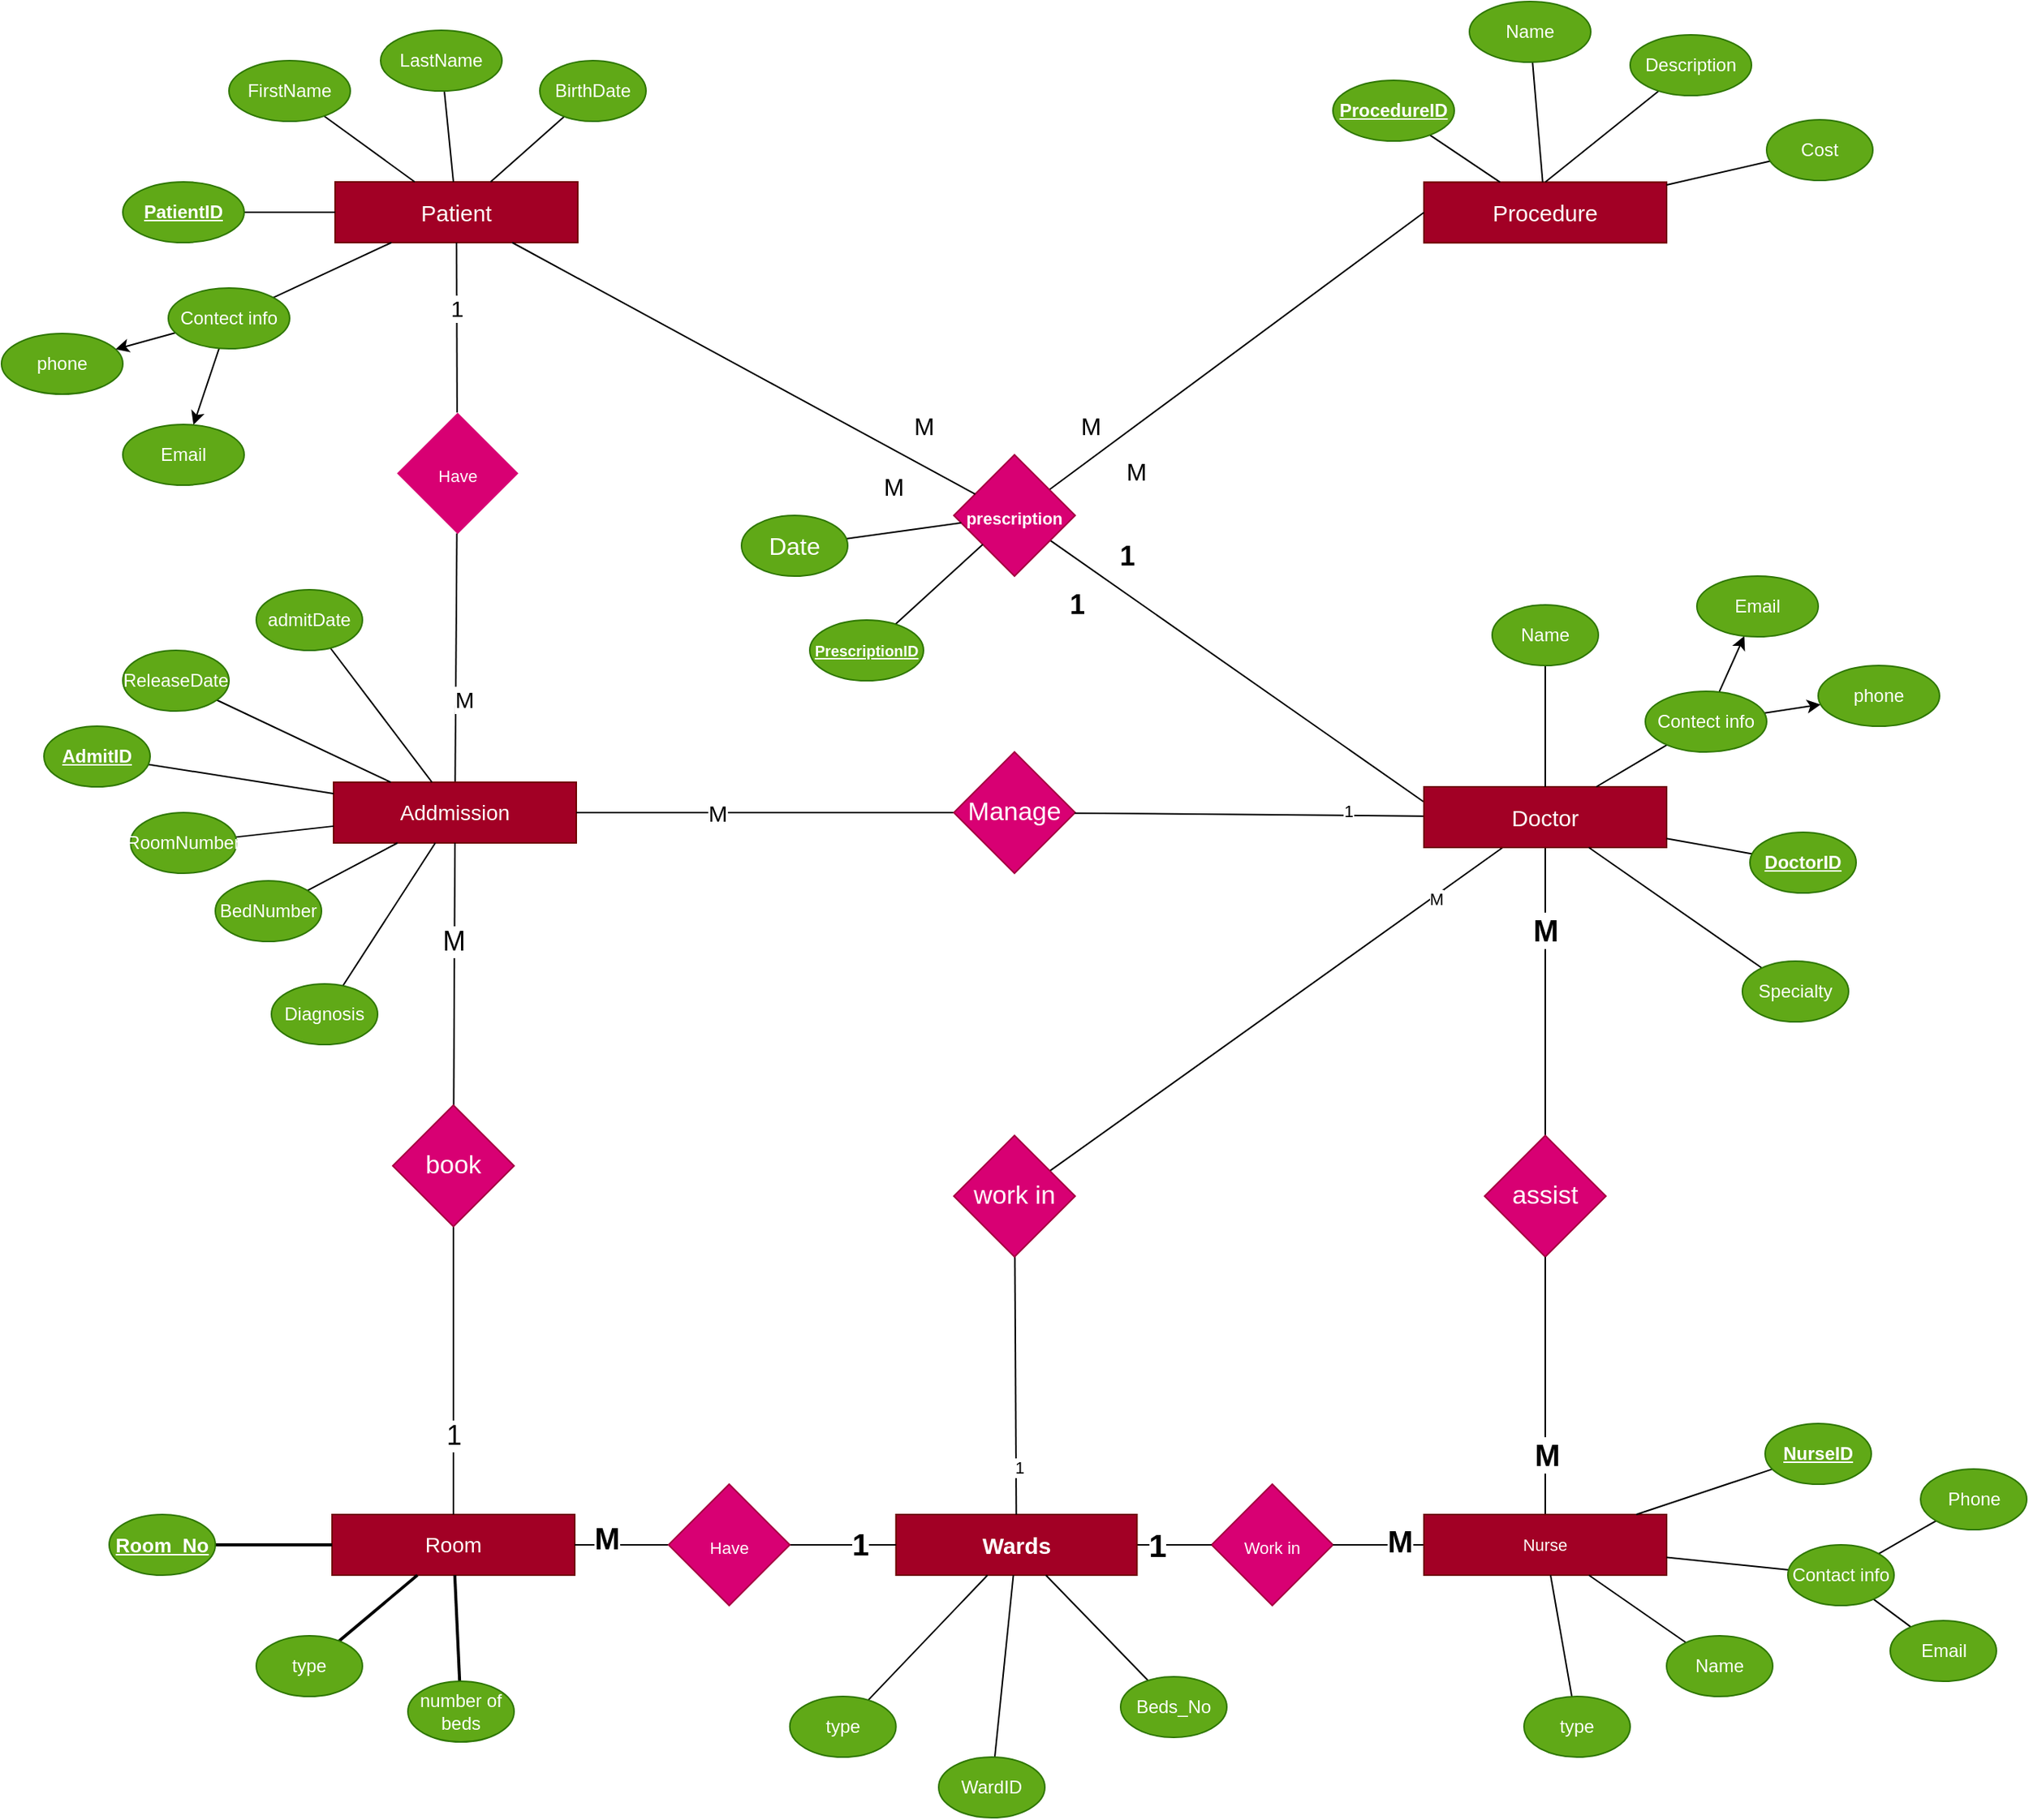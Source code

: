 <mxfile>
    <diagram id="vMU64iLobhLZFNcHKRpa" name="Page-1">
        <mxGraphModel dx="1358" dy="597" grid="1" gridSize="10" guides="1" tooltips="1" connect="1" arrows="1" fold="1" page="0" pageScale="1" pageWidth="1400" pageHeight="850" background="none" math="0" shadow="0">
            <root>
                <mxCell id="0"/>
                <mxCell id="1" parent="0"/>
                <mxCell id="2" value="&lt;font style=&quot;font-size: 15px;&quot;&gt;Patient&lt;/font&gt;" style="rounded=0;whiteSpace=wrap;html=1;fillColor=#a20025;fontColor=#ffffff;strokeColor=#6F0000;" parent="1" vertex="1">
                    <mxGeometry x="-38" y="201" width="160" height="40" as="geometry"/>
                </mxCell>
                <mxCell id="11" style="edgeStyle=none;html=1;endArrow=none;endFill=0;" parent="1" source="3" target="2" edge="1">
                    <mxGeometry relative="1" as="geometry"/>
                </mxCell>
                <mxCell id="3" value="BirthDate" style="ellipse;whiteSpace=wrap;html=1;fillColor=#60a917;fontColor=#ffffff;strokeColor=#2D7600;" parent="1" vertex="1">
                    <mxGeometry x="97" y="121" width="70" height="40" as="geometry"/>
                </mxCell>
                <mxCell id="10" style="edgeStyle=none;html=1;endArrow=none;endFill=0;" parent="1" source="4" target="2" edge="1">
                    <mxGeometry relative="1" as="geometry"/>
                </mxCell>
                <mxCell id="4" value="LastName" style="ellipse;whiteSpace=wrap;html=1;fillColor=#60a917;fontColor=#ffffff;strokeColor=#2D7600;" parent="1" vertex="1">
                    <mxGeometry x="-8" y="101" width="80" height="40" as="geometry"/>
                </mxCell>
                <mxCell id="9" style="edgeStyle=none;html=1;endArrow=none;endFill=0;" parent="1" source="5" target="2" edge="1">
                    <mxGeometry relative="1" as="geometry"/>
                </mxCell>
                <mxCell id="5" value="FirstName" style="ellipse;whiteSpace=wrap;html=1;fillColor=#60a917;fontColor=#ffffff;strokeColor=#2D7600;" parent="1" vertex="1">
                    <mxGeometry x="-108" y="121" width="80" height="40" as="geometry"/>
                </mxCell>
                <mxCell id="8" style="edgeStyle=none;html=1;endArrow=none;endFill=0;" parent="1" source="6" target="2" edge="1">
                    <mxGeometry relative="1" as="geometry"/>
                </mxCell>
                <mxCell id="6" value="&lt;b&gt;&lt;u&gt;PatientID&lt;/u&gt;&lt;/b&gt;" style="ellipse;whiteSpace=wrap;html=1;fillColor=#60a917;fontColor=#ffffff;strokeColor=#2D7600;" parent="1" vertex="1">
                    <mxGeometry x="-178" y="201" width="80" height="40" as="geometry"/>
                </mxCell>
                <mxCell id="121" style="edgeStyle=none;html=1;strokeWidth=1;fontSize=15;endArrow=none;endFill=0;" parent="1" source="14" target="16" edge="1">
                    <mxGeometry relative="1" as="geometry"/>
                </mxCell>
                <mxCell id="124" value="M" style="edgeLabel;html=1;align=center;verticalAlign=middle;resizable=0;points=[];fontSize=15;" parent="121" vertex="1" connectable="0">
                    <mxGeometry x="0.323" y="1" relative="1" as="geometry">
                        <mxPoint x="4" y="1" as="offset"/>
                    </mxGeometry>
                </mxCell>
                <mxCell id="123" style="edgeStyle=none;html=1;strokeWidth=1;fontSize=15;endArrow=none;endFill=0;" parent="1" source="14" target="2" edge="1">
                    <mxGeometry relative="1" as="geometry"/>
                </mxCell>
                <mxCell id="125" value="1" style="edgeLabel;html=1;align=center;verticalAlign=middle;resizable=0;points=[];fontSize=15;" parent="123" vertex="1" connectable="0">
                    <mxGeometry x="0.209" relative="1" as="geometry">
                        <mxPoint y="-1" as="offset"/>
                    </mxGeometry>
                </mxCell>
                <mxCell id="14" value="&lt;span style=&quot;font-size: 11px;&quot;&gt;Have&lt;/span&gt;" style="rhombus;whiteSpace=wrap;html=1;fontSize=16;fillColor=#d80073;fontColor=#ffffff;strokeColor=#A50040;strokeWidth=0;" parent="1" vertex="1">
                    <mxGeometry x="2.55" y="353" width="80" height="80" as="geometry"/>
                </mxCell>
                <mxCell id="16" value="&lt;font style=&quot;font-size: 14px;&quot;&gt;Addmission&lt;/font&gt;" style="rounded=0;whiteSpace=wrap;html=1;fontSize=11;fillColor=#a20025;fontColor=#ffffff;strokeColor=#6F0000;" parent="1" vertex="1">
                    <mxGeometry x="-39" y="597" width="160" height="40" as="geometry"/>
                </mxCell>
                <mxCell id="34" style="edgeStyle=none;html=1;strokeWidth=1;fontSize=22;startArrow=none;startFill=0;endArrow=none;endFill=0;" parent="1" source="17" target="16" edge="1">
                    <mxGeometry relative="1" as="geometry"/>
                </mxCell>
                <mxCell id="17" value="&lt;u&gt;&lt;b&gt;AdmitID&lt;/b&gt;&lt;/u&gt;" style="ellipse;whiteSpace=wrap;html=1;fillColor=#60a917;fontColor=#ffffff;strokeColor=#2D7600;" parent="1" vertex="1">
                    <mxGeometry x="-230" y="560" width="70" height="40" as="geometry"/>
                </mxCell>
                <mxCell id="31" style="edgeStyle=none;html=1;strokeWidth=1;fontSize=22;startArrow=none;startFill=0;endArrow=none;endFill=0;" parent="1" source="18" target="16" edge="1">
                    <mxGeometry relative="1" as="geometry"/>
                </mxCell>
                <mxCell id="18" value="admitDate" style="ellipse;whiteSpace=wrap;html=1;fillColor=#60a917;fontColor=#ffffff;strokeColor=#2D7600;" parent="1" vertex="1">
                    <mxGeometry x="-90" y="470" width="70" height="40" as="geometry"/>
                </mxCell>
                <mxCell id="32" style="edgeStyle=none;html=1;strokeWidth=1;fontSize=22;startArrow=none;startFill=0;endArrow=none;endFill=0;" parent="1" source="19" target="16" edge="1">
                    <mxGeometry relative="1" as="geometry"/>
                </mxCell>
                <mxCell id="19" value="ReleaseDate" style="ellipse;whiteSpace=wrap;html=1;fillColor=#60a917;fontColor=#ffffff;strokeColor=#2D7600;" parent="1" vertex="1">
                    <mxGeometry x="-178" y="510" width="70" height="40" as="geometry"/>
                </mxCell>
                <mxCell id="33" style="edgeStyle=none;html=1;strokeWidth=1;fontSize=22;startArrow=none;startFill=0;endArrow=none;endFill=0;" parent="1" source="20" target="16" edge="1">
                    <mxGeometry relative="1" as="geometry"/>
                </mxCell>
                <mxCell id="20" value="RoomNumber" style="ellipse;whiteSpace=wrap;html=1;fillColor=#60a917;fontColor=#ffffff;strokeColor=#2D7600;" parent="1" vertex="1">
                    <mxGeometry x="-173" y="617" width="70" height="40" as="geometry"/>
                </mxCell>
                <mxCell id="139" style="edgeStyle=none;html=1;strokeWidth=1;fontSize=15;endArrow=none;endFill=0;" parent="1" source="22" target="16" edge="1">
                    <mxGeometry relative="1" as="geometry"/>
                </mxCell>
                <mxCell id="141" value="M" style="edgeLabel;html=1;align=center;verticalAlign=middle;resizable=0;points=[];fontSize=15;" parent="139" vertex="1" connectable="0">
                    <mxGeometry x="0.257" relative="1" as="geometry">
                        <mxPoint as="offset"/>
                    </mxGeometry>
                </mxCell>
                <mxCell id="22" value="Manage" style="rhombus;whiteSpace=wrap;html=1;fontSize=17;fillColor=#d80073;fontColor=#ffffff;strokeColor=#A50040;" parent="1" vertex="1">
                    <mxGeometry x="370" y="577" width="80" height="80" as="geometry"/>
                </mxCell>
                <mxCell id="149" style="edgeStyle=none;html=1;strokeWidth=1;fontSize=20;endArrow=none;endFill=0;" parent="1" source="42" target="47" edge="1">
                    <mxGeometry relative="1" as="geometry"/>
                </mxCell>
                <mxCell id="151" value="&lt;b&gt;M&lt;/b&gt;" style="edgeLabel;html=1;align=center;verticalAlign=middle;resizable=0;points=[];fontSize=20;" parent="149" vertex="1" connectable="0">
                    <mxGeometry x="0.434" relative="1" as="geometry">
                        <mxPoint as="offset"/>
                    </mxGeometry>
                </mxCell>
                <mxCell id="42" value="assist" style="rhombus;whiteSpace=wrap;html=1;fontSize=17;fillColor=#d80073;fontColor=#ffffff;strokeColor=#A50040;" parent="1" vertex="1">
                    <mxGeometry x="720" y="830" width="80" height="80" as="geometry"/>
                </mxCell>
                <mxCell id="198" style="edgeStyle=none;html=1;endArrow=none;endFill=0;" edge="1" parent="1" source="47" target="22">
                    <mxGeometry relative="1" as="geometry">
                        <mxPoint x="440" y="620" as="targetPoint"/>
                    </mxGeometry>
                </mxCell>
                <mxCell id="199" value="1" style="edgeLabel;html=1;align=center;verticalAlign=middle;resizable=0;points=[];" vertex="1" connectable="0" parent="198">
                    <mxGeometry x="-0.566" y="-3" relative="1" as="geometry">
                        <mxPoint as="offset"/>
                    </mxGeometry>
                </mxCell>
                <mxCell id="207" style="edgeStyle=none;html=1;endArrow=none;endFill=0;exitX=0;exitY=0.25;exitDx=0;exitDy=0;" edge="1" parent="1" source="47" target="161">
                    <mxGeometry relative="1" as="geometry"/>
                </mxCell>
                <mxCell id="214" value="&lt;b&gt;&lt;font style=&quot;font-size: 18px;&quot;&gt;1&lt;/font&gt;&lt;/b&gt;" style="edgeLabel;html=1;align=center;verticalAlign=middle;resizable=0;points=[];" vertex="1" connectable="0" parent="207">
                    <mxGeometry x="0.756" y="-2" relative="1" as="geometry">
                        <mxPoint x="19" y="-9" as="offset"/>
                    </mxGeometry>
                </mxCell>
                <mxCell id="220" value="&lt;b&gt;&lt;font style=&quot;font-size: 18px;&quot;&gt;1&lt;/font&gt;&lt;/b&gt;" style="edgeLabel;html=1;align=center;verticalAlign=middle;resizable=0;points=[];" vertex="1" connectable="0" parent="207">
                    <mxGeometry x="0.756" y="-2" relative="1" as="geometry">
                        <mxPoint x="-14" y="23" as="offset"/>
                    </mxGeometry>
                </mxCell>
                <mxCell id="210" style="edgeStyle=none;html=1;endArrow=none;endFill=0;" edge="1" parent="1" source="47" target="209">
                    <mxGeometry relative="1" as="geometry"/>
                </mxCell>
                <mxCell id="212" value="M" style="edgeLabel;html=1;align=center;verticalAlign=middle;resizable=0;points=[];" vertex="1" connectable="0" parent="210">
                    <mxGeometry x="-0.694" y="2" relative="1" as="geometry">
                        <mxPoint as="offset"/>
                    </mxGeometry>
                </mxCell>
                <mxCell id="47" value="&lt;font style=&quot;font-size: 15px;&quot;&gt;Doctor&lt;/font&gt;" style="rounded=0;whiteSpace=wrap;html=1;fontSize=11;fillColor=#a20025;fontColor=#ffffff;strokeColor=#6F0000;" parent="1" vertex="1">
                    <mxGeometry x="680" y="600" width="160" height="40" as="geometry"/>
                </mxCell>
                <mxCell id="48" style="edgeStyle=none;html=1;strokeWidth=1;fontSize=22;startArrow=none;startFill=0;endArrow=none;endFill=0;" parent="1" source="49" target="47" edge="1">
                    <mxGeometry relative="1" as="geometry"/>
                </mxCell>
                <mxCell id="49" value="&lt;b&gt;&lt;u&gt;DoctorID&lt;/u&gt;&lt;/b&gt;" style="ellipse;whiteSpace=wrap;html=1;fillColor=#60a917;fontColor=#ffffff;strokeColor=#2D7600;" parent="1" vertex="1">
                    <mxGeometry x="895" y="630" width="70" height="40" as="geometry"/>
                </mxCell>
                <mxCell id="52" style="edgeStyle=none;html=1;strokeWidth=1;fontSize=22;startArrow=none;startFill=0;endArrow=none;endFill=0;" parent="1" source="53" target="47" edge="1">
                    <mxGeometry relative="1" as="geometry"/>
                </mxCell>
                <mxCell id="53" value="Specialty" style="ellipse;whiteSpace=wrap;html=1;fillColor=#60a917;fontColor=#ffffff;strokeColor=#2D7600;" parent="1" vertex="1">
                    <mxGeometry x="890" y="715" width="70" height="40" as="geometry"/>
                </mxCell>
                <mxCell id="54" style="edgeStyle=none;html=1;strokeWidth=1;fontSize=22;startArrow=none;startFill=0;endArrow=none;endFill=0;" parent="1" source="55" target="47" edge="1">
                    <mxGeometry relative="1" as="geometry"/>
                </mxCell>
                <mxCell id="55" value="Name" style="ellipse;whiteSpace=wrap;html=1;fillColor=#60a917;fontColor=#ffffff;strokeColor=#2D7600;" parent="1" vertex="1">
                    <mxGeometry x="725" y="480" width="70" height="40" as="geometry"/>
                </mxCell>
                <mxCell id="56" value="&lt;font style=&quot;font-size: 15px;&quot;&gt;Procedure&lt;/font&gt;" style="rounded=0;whiteSpace=wrap;html=1;fillColor=#a20025;fontColor=#ffffff;strokeColor=#6F0000;" parent="1" vertex="1">
                    <mxGeometry x="680" y="201.16" width="160" height="40" as="geometry"/>
                </mxCell>
                <mxCell id="57" style="edgeStyle=none;html=1;endArrow=none;endFill=0;" parent="1" source="58" target="56" edge="1">
                    <mxGeometry relative="1" as="geometry"/>
                </mxCell>
                <mxCell id="58" value="Cost" style="ellipse;whiteSpace=wrap;html=1;fillColor=#60a917;fontColor=#ffffff;strokeColor=#2D7600;" parent="1" vertex="1">
                    <mxGeometry x="906" y="160" width="70" height="40" as="geometry"/>
                </mxCell>
                <mxCell id="202" style="edgeStyle=none;html=1;entryX=0.5;entryY=0;entryDx=0;entryDy=0;endArrow=none;endFill=0;" edge="1" parent="1" source="60" target="56">
                    <mxGeometry relative="1" as="geometry"/>
                </mxCell>
                <mxCell id="60" value="Description" style="ellipse;whiteSpace=wrap;html=1;fillColor=#60a917;fontColor=#ffffff;strokeColor=#2D7600;" parent="1" vertex="1">
                    <mxGeometry x="816" y="104" width="80" height="40" as="geometry"/>
                </mxCell>
                <mxCell id="61" style="edgeStyle=none;html=1;endArrow=none;endFill=0;" parent="1" source="62" target="56" edge="1">
                    <mxGeometry relative="1" as="geometry"/>
                </mxCell>
                <mxCell id="62" value="Name" style="ellipse;whiteSpace=wrap;html=1;fillColor=#60a917;fontColor=#ffffff;strokeColor=#2D7600;" parent="1" vertex="1">
                    <mxGeometry x="710" y="82" width="80" height="40" as="geometry"/>
                </mxCell>
                <mxCell id="63" style="edgeStyle=none;html=1;endArrow=none;endFill=0;" parent="1" source="64" target="56" edge="1">
                    <mxGeometry relative="1" as="geometry"/>
                </mxCell>
                <mxCell id="64" value="&lt;font style=&quot;font-size: 12px;&quot;&gt;&lt;b&gt;&lt;u&gt;ProcedureID&lt;/u&gt;&lt;/b&gt;&lt;/font&gt;" style="ellipse;whiteSpace=wrap;html=1;fillColor=#60a917;fontColor=#ffffff;strokeColor=#2D7600;" parent="1" vertex="1">
                    <mxGeometry x="620" y="134" width="80" height="40" as="geometry"/>
                </mxCell>
                <mxCell id="66" value="&lt;font style=&quot;font-size: 11px;&quot;&gt;Work in&lt;/font&gt;" style="rhombus;whiteSpace=wrap;html=1;fontSize=16;fillColor=#d80073;fontColor=#ffffff;strokeColor=#A50040;" parent="1" vertex="1">
                    <mxGeometry x="540" y="1060" width="80" height="80" as="geometry"/>
                </mxCell>
                <mxCell id="152" value="" style="edgeStyle=none;html=1;strokeWidth=1;fontSize=20;endArrow=none;endFill=0;" parent="1" source="68" target="73" edge="1">
                    <mxGeometry relative="1" as="geometry"/>
                </mxCell>
                <mxCell id="68" value="&lt;font style=&quot;font-size: 14px;&quot;&gt;Room&lt;/font&gt;" style="rounded=0;whiteSpace=wrap;html=1;fontSize=11;fillColor=#a20025;fontColor=#ffffff;strokeColor=#6F0000;" parent="1" vertex="1">
                    <mxGeometry x="-40" y="1080" width="160" height="40" as="geometry"/>
                </mxCell>
                <mxCell id="70" style="edgeStyle=none;html=1;strokeWidth=2;fontSize=22;startArrow=none;startFill=0;endArrow=none;endFill=0;" parent="1" source="71" target="68" edge="1">
                    <mxGeometry relative="1" as="geometry"/>
                </mxCell>
                <mxCell id="71" value="&lt;b&gt;&lt;u&gt;&lt;font style=&quot;font-size: 13px;&quot;&gt;Room_No&lt;/font&gt;&lt;/u&gt;&lt;/b&gt;" style="ellipse;whiteSpace=wrap;html=1;fillColor=#60a917;fontColor=#ffffff;strokeColor=#2D7600;" parent="1" vertex="1">
                    <mxGeometry x="-187" y="1080" width="70" height="40" as="geometry"/>
                </mxCell>
                <mxCell id="72" style="edgeStyle=none;html=1;strokeWidth=2;fontSize=22;startArrow=none;startFill=0;endArrow=none;endFill=0;" parent="1" source="73" target="68" edge="1">
                    <mxGeometry relative="1" as="geometry"/>
                </mxCell>
                <mxCell id="73" value="type" style="ellipse;whiteSpace=wrap;html=1;fillColor=#60a917;fontColor=#ffffff;strokeColor=#2D7600;" parent="1" vertex="1">
                    <mxGeometry x="-90" y="1160" width="70" height="40" as="geometry"/>
                </mxCell>
                <mxCell id="74" style="edgeStyle=none;html=1;strokeWidth=2;fontSize=22;startArrow=none;startFill=0;endArrow=none;endFill=0;" parent="1" source="75" target="68" edge="1">
                    <mxGeometry relative="1" as="geometry"/>
                </mxCell>
                <mxCell id="75" value="number of beds" style="ellipse;whiteSpace=wrap;html=1;fillColor=#60a917;fontColor=#ffffff;strokeColor=#2D7600;" parent="1" vertex="1">
                    <mxGeometry x="10" y="1190" width="70" height="40" as="geometry"/>
                </mxCell>
                <mxCell id="143" style="edgeStyle=none;html=1;strokeWidth=1;fontSize=18;endArrow=none;endFill=0;" parent="1" source="81" target="66" edge="1">
                    <mxGeometry relative="1" as="geometry"/>
                </mxCell>
                <mxCell id="146" value="&lt;font style=&quot;font-size: 21px;&quot;&gt;&lt;b&gt;1&lt;/b&gt;&lt;/font&gt;" style="edgeLabel;html=1;align=center;verticalAlign=middle;resizable=0;points=[];fontSize=18;" parent="143" vertex="1" connectable="0">
                    <mxGeometry x="-0.445" relative="1" as="geometry">
                        <mxPoint as="offset"/>
                    </mxGeometry>
                </mxCell>
                <mxCell id="81" value="&lt;font style=&quot;font-size: 15px;&quot;&gt;&lt;b&gt;Wards&lt;/b&gt;&lt;/font&gt;" style="rounded=0;whiteSpace=wrap;html=1;fontSize=11;fillColor=#a20025;fontColor=#ffffff;strokeColor=#6F0000;" parent="1" vertex="1">
                    <mxGeometry x="331.84" y="1080" width="158.91" height="40" as="geometry"/>
                </mxCell>
                <mxCell id="82" style="edgeStyle=none;html=1;strokeWidth=1;fontSize=22;startArrow=none;startFill=0;endArrow=none;endFill=0;" parent="1" source="83" target="81" edge="1">
                    <mxGeometry relative="1" as="geometry"/>
                </mxCell>
                <mxCell id="83" value="WardID" style="ellipse;whiteSpace=wrap;html=1;fillColor=#60a917;fontColor=#ffffff;strokeColor=#2D7600;" parent="1" vertex="1">
                    <mxGeometry x="360" y="1240" width="70" height="40" as="geometry"/>
                </mxCell>
                <mxCell id="86" style="edgeStyle=none;html=1;strokeWidth=1;fontSize=22;startArrow=none;startFill=0;endArrow=none;endFill=0;" parent="1" source="87" target="81" edge="1">
                    <mxGeometry relative="1" as="geometry"/>
                </mxCell>
                <mxCell id="87" value="Beds_No" style="ellipse;whiteSpace=wrap;html=1;fillColor=#60a917;fontColor=#ffffff;strokeColor=#2D7600;" parent="1" vertex="1">
                    <mxGeometry x="480" y="1187" width="70" height="40" as="geometry"/>
                </mxCell>
                <mxCell id="88" style="edgeStyle=none;html=1;strokeWidth=1;fontSize=22;startArrow=none;startFill=0;endArrow=none;endFill=0;" parent="1" source="89" target="81" edge="1">
                    <mxGeometry relative="1" as="geometry"/>
                </mxCell>
                <mxCell id="89" value="type" style="ellipse;whiteSpace=wrap;html=1;fillColor=#60a917;fontColor=#ffffff;strokeColor=#2D7600;" parent="1" vertex="1">
                    <mxGeometry x="261.84" y="1200" width="70" height="40" as="geometry"/>
                </mxCell>
                <mxCell id="144" style="edgeStyle=none;html=1;strokeWidth=1;fontSize=18;endArrow=none;endFill=0;" parent="1" source="92" target="66" edge="1">
                    <mxGeometry relative="1" as="geometry"/>
                </mxCell>
                <mxCell id="145" value="&lt;b&gt;&lt;font style=&quot;font-size: 20px;&quot;&gt;M&lt;/font&gt;&lt;/b&gt;" style="edgeLabel;html=1;align=center;verticalAlign=middle;resizable=0;points=[];fontSize=18;" parent="144" vertex="1" connectable="0">
                    <mxGeometry x="-0.467" y="-2" relative="1" as="geometry">
                        <mxPoint as="offset"/>
                    </mxGeometry>
                </mxCell>
                <mxCell id="148" value="" style="edgeStyle=none;html=1;strokeWidth=1;fontSize=20;endArrow=none;endFill=0;" parent="1" source="92" target="42" edge="1">
                    <mxGeometry relative="1" as="geometry"/>
                </mxCell>
                <mxCell id="150" value="&lt;b&gt;M&lt;/b&gt;" style="edgeLabel;html=1;align=center;verticalAlign=middle;resizable=0;points=[];fontSize=20;" parent="148" vertex="1" connectable="0">
                    <mxGeometry x="-0.531" y="-1" relative="1" as="geometry">
                        <mxPoint as="offset"/>
                    </mxGeometry>
                </mxCell>
                <mxCell id="92" value="Nurse" style="rounded=0;whiteSpace=wrap;html=1;fontSize=11;fillColor=#a20025;fontColor=#ffffff;strokeColor=#6F0000;" parent="1" vertex="1">
                    <mxGeometry x="680" y="1080" width="160" height="40" as="geometry"/>
                </mxCell>
                <mxCell id="93" style="edgeStyle=none;html=1;strokeWidth=1;fontSize=22;startArrow=none;startFill=0;endArrow=none;endFill=0;" parent="1" source="94" target="92" edge="1">
                    <mxGeometry relative="1" as="geometry"/>
                </mxCell>
                <mxCell id="94" value="&lt;b&gt;&lt;u&gt;NurseID&lt;/u&gt;&lt;/b&gt;" style="ellipse;whiteSpace=wrap;html=1;fillColor=#60a917;fontColor=#ffffff;strokeColor=#2D7600;" parent="1" vertex="1">
                    <mxGeometry x="905" y="1020" width="70" height="40" as="geometry"/>
                </mxCell>
                <mxCell id="95" style="edgeStyle=none;html=1;strokeWidth=1;fontSize=22;startArrow=none;startFill=0;endArrow=none;endFill=0;" parent="1" source="96" target="92" edge="1">
                    <mxGeometry relative="1" as="geometry"/>
                </mxCell>
                <mxCell id="96" value="Name" style="ellipse;whiteSpace=wrap;html=1;fillColor=#60a917;fontColor=#ffffff;strokeColor=#2D7600;" parent="1" vertex="1">
                    <mxGeometry x="840" y="1160" width="70" height="40" as="geometry"/>
                </mxCell>
                <mxCell id="97" style="edgeStyle=none;html=1;strokeWidth=1;fontSize=22;startArrow=none;startFill=0;endArrow=none;endFill=0;" parent="1" source="98" target="92" edge="1">
                    <mxGeometry relative="1" as="geometry"/>
                </mxCell>
                <mxCell id="118" value="" style="edgeStyle=none;html=1;strokeWidth=1;fontSize=12;endArrow=none;endFill=0;" parent="1" source="98" target="117" edge="1">
                    <mxGeometry relative="1" as="geometry"/>
                </mxCell>
                <mxCell id="120" value="" style="edgeStyle=none;html=1;strokeWidth=1;fontSize=12;endArrow=none;endFill=0;" parent="1" source="98" target="119" edge="1">
                    <mxGeometry relative="1" as="geometry"/>
                </mxCell>
                <mxCell id="98" value="Contact info" style="ellipse;whiteSpace=wrap;html=1;fillColor=#60a917;fontColor=#ffffff;strokeColor=#2D7600;" parent="1" vertex="1">
                    <mxGeometry x="920" y="1100" width="70" height="40" as="geometry"/>
                </mxCell>
                <mxCell id="99" style="edgeStyle=none;html=1;strokeWidth=1;fontSize=22;startArrow=none;startFill=0;endArrow=none;endFill=0;" parent="1" source="100" target="92" edge="1">
                    <mxGeometry relative="1" as="geometry"/>
                </mxCell>
                <mxCell id="100" value="type" style="ellipse;whiteSpace=wrap;html=1;fillColor=#60a917;fontColor=#ffffff;strokeColor=#2D7600;" parent="1" vertex="1">
                    <mxGeometry x="746" y="1200" width="70" height="40" as="geometry"/>
                </mxCell>
                <mxCell id="102" style="edgeStyle=none;html=1;fontSize=15;endArrow=none;endFill=0;" parent="1" source="101" target="2" edge="1">
                    <mxGeometry relative="1" as="geometry"/>
                </mxCell>
                <mxCell id="104" value="" style="edgeStyle=none;html=1;fontSize=15;" parent="1" source="101" target="103" edge="1">
                    <mxGeometry relative="1" as="geometry"/>
                </mxCell>
                <mxCell id="106" value="" style="edgeStyle=none;html=1;fontSize=15;" parent="1" source="101" target="105" edge="1">
                    <mxGeometry relative="1" as="geometry"/>
                </mxCell>
                <mxCell id="101" value="Contect info" style="ellipse;whiteSpace=wrap;html=1;fillColor=#60a917;fontColor=#ffffff;strokeColor=#2D7600;" parent="1" vertex="1">
                    <mxGeometry x="-148" y="271" width="80" height="40" as="geometry"/>
                </mxCell>
                <mxCell id="103" value="Email" style="ellipse;whiteSpace=wrap;html=1;fillColor=#60a917;fontColor=#ffffff;strokeColor=#2D7600;" parent="1" vertex="1">
                    <mxGeometry x="-178" y="361" width="80" height="40" as="geometry"/>
                </mxCell>
                <mxCell id="105" value="phone" style="ellipse;whiteSpace=wrap;html=1;fillColor=#60a917;fontColor=#ffffff;strokeColor=#2D7600;" parent="1" vertex="1">
                    <mxGeometry x="-258" y="301" width="80" height="40" as="geometry"/>
                </mxCell>
                <mxCell id="110" style="edgeStyle=none;html=1;fontSize=15;endArrow=none;endFill=0;" parent="1" source="107" target="16" edge="1">
                    <mxGeometry relative="1" as="geometry"/>
                </mxCell>
                <mxCell id="107" value="BedNumber" style="ellipse;whiteSpace=wrap;html=1;fillColor=#60a917;fontColor=#ffffff;strokeColor=#2D7600;" parent="1" vertex="1">
                    <mxGeometry x="-117" y="662" width="70" height="40" as="geometry"/>
                </mxCell>
                <mxCell id="109" value="" style="edgeStyle=none;html=1;fontSize=15;endArrow=none;endFill=0;" parent="1" source="108" target="16" edge="1">
                    <mxGeometry relative="1" as="geometry"/>
                </mxCell>
                <mxCell id="108" value="Diagnosis" style="ellipse;whiteSpace=wrap;html=1;fillColor=#60a917;fontColor=#ffffff;strokeColor=#2D7600;" parent="1" vertex="1">
                    <mxGeometry x="-80" y="730" width="70" height="40" as="geometry"/>
                </mxCell>
                <mxCell id="111" value="" style="edgeStyle=none;html=1;fontSize=15;" parent="1" source="113" target="114" edge="1">
                    <mxGeometry relative="1" as="geometry"/>
                </mxCell>
                <mxCell id="112" value="" style="edgeStyle=none;html=1;fontSize=15;" parent="1" source="113" target="115" edge="1">
                    <mxGeometry relative="1" as="geometry"/>
                </mxCell>
                <mxCell id="116" value="" style="edgeStyle=none;html=1;strokeWidth=1;fontSize=15;endArrow=none;endFill=0;" parent="1" source="113" target="47" edge="1">
                    <mxGeometry relative="1" as="geometry"/>
                </mxCell>
                <mxCell id="113" value="Contect info" style="ellipse;whiteSpace=wrap;html=1;fillColor=#60a917;fontColor=#ffffff;strokeColor=#2D7600;" parent="1" vertex="1">
                    <mxGeometry x="826" y="537" width="80" height="40" as="geometry"/>
                </mxCell>
                <mxCell id="114" value="Email" style="ellipse;whiteSpace=wrap;html=1;fillColor=#60a917;fontColor=#ffffff;strokeColor=#2D7600;" parent="1" vertex="1">
                    <mxGeometry x="860" y="461" width="80" height="40" as="geometry"/>
                </mxCell>
                <mxCell id="115" value="phone" style="ellipse;whiteSpace=wrap;html=1;fillColor=#60a917;fontColor=#ffffff;strokeColor=#2D7600;" parent="1" vertex="1">
                    <mxGeometry x="940" y="520" width="80" height="40" as="geometry"/>
                </mxCell>
                <mxCell id="117" value="Phone" style="ellipse;whiteSpace=wrap;html=1;fillColor=#60a917;fontColor=#ffffff;strokeColor=#2D7600;" parent="1" vertex="1">
                    <mxGeometry x="1007.5" y="1050" width="70" height="40" as="geometry"/>
                </mxCell>
                <mxCell id="119" value="Email" style="ellipse;whiteSpace=wrap;html=1;fillColor=#60a917;fontColor=#ffffff;strokeColor=#2D7600;" parent="1" vertex="1">
                    <mxGeometry x="987.5" y="1150" width="70" height="40" as="geometry"/>
                </mxCell>
                <mxCell id="156" value="" style="edgeStyle=none;html=1;strokeWidth=1;fontSize=20;endArrow=none;endFill=0;" parent="1" source="155" target="81" edge="1">
                    <mxGeometry relative="1" as="geometry"/>
                </mxCell>
                <mxCell id="159" value="&lt;b&gt;1&lt;/b&gt;" style="edgeLabel;html=1;align=center;verticalAlign=middle;resizable=0;points=[];fontSize=20;" parent="156" vertex="1" connectable="0">
                    <mxGeometry x="0.319" relative="1" as="geometry">
                        <mxPoint y="-1" as="offset"/>
                    </mxGeometry>
                </mxCell>
                <mxCell id="157" value="" style="edgeStyle=none;html=1;strokeWidth=1;fontSize=20;endArrow=none;endFill=0;" parent="1" source="155" target="68" edge="1">
                    <mxGeometry relative="1" as="geometry"/>
                </mxCell>
                <mxCell id="158" value="&lt;b&gt;M&lt;/b&gt;" style="edgeLabel;html=1;align=center;verticalAlign=middle;resizable=0;points=[];fontSize=20;" parent="157" vertex="1" connectable="0">
                    <mxGeometry x="0.345" y="-5" relative="1" as="geometry">
                        <mxPoint as="offset"/>
                    </mxGeometry>
                </mxCell>
                <mxCell id="155" value="&lt;font style=&quot;font-size: 11px;&quot;&gt;Have&lt;/font&gt;" style="rhombus;whiteSpace=wrap;html=1;fontSize=16;fillColor=#d80073;fontColor=#ffffff;strokeColor=#A50040;" parent="1" vertex="1">
                    <mxGeometry x="181.84" y="1060" width="80" height="80" as="geometry"/>
                </mxCell>
                <mxCell id="167" style="edgeStyle=none;html=1;strokeWidth=1;fontSize=20;endArrow=none;endFill=0;entryX=0;entryY=0.5;entryDx=0;entryDy=0;" parent="1" source="161" target="56" edge="1">
                    <mxGeometry relative="1" as="geometry">
                        <mxPoint x="380" y="520" as="targetPoint"/>
                    </mxGeometry>
                </mxCell>
                <mxCell id="216" value="&lt;font style=&quot;font-size: 16px;&quot;&gt;M&lt;/font&gt;" style="edgeLabel;html=1;align=center;verticalAlign=middle;resizable=0;points=[];fontSize=20;" vertex="1" connectable="0" parent="167">
                    <mxGeometry x="-0.633" y="-4" relative="1" as="geometry">
                        <mxPoint x="9" y="16" as="offset"/>
                    </mxGeometry>
                </mxCell>
                <mxCell id="217" value="&lt;font style=&quot;font-size: 16px;&quot;&gt;M&lt;/font&gt;" style="edgeLabel;html=1;align=center;verticalAlign=middle;resizable=0;points=[];fontSize=20;" vertex="1" connectable="0" parent="167">
                    <mxGeometry x="-0.633" y="-4" relative="1" as="geometry">
                        <mxPoint x="-21" y="-14" as="offset"/>
                    </mxGeometry>
                </mxCell>
                <mxCell id="218" value="&lt;font style=&quot;font-size: 16px;&quot;&gt;M&lt;/font&gt;" style="edgeLabel;html=1;align=center;verticalAlign=middle;resizable=0;points=[];fontSize=20;" vertex="1" connectable="0" parent="167">
                    <mxGeometry x="-0.633" y="-4" relative="1" as="geometry">
                        <mxPoint x="-131" y="-14" as="offset"/>
                    </mxGeometry>
                </mxCell>
                <mxCell id="219" value="&lt;font style=&quot;font-size: 16px;&quot;&gt;M&lt;/font&gt;" style="edgeLabel;html=1;align=center;verticalAlign=middle;resizable=0;points=[];fontSize=20;" vertex="1" connectable="0" parent="167">
                    <mxGeometry x="-0.633" y="-4" relative="1" as="geometry">
                        <mxPoint x="-151" y="26" as="offset"/>
                    </mxGeometry>
                </mxCell>
                <mxCell id="161" value="&lt;b&gt;&lt;font style=&quot;font-size: 11px;&quot;&gt;prescription&lt;/font&gt;&lt;/b&gt;" style="rhombus;whiteSpace=wrap;html=1;fontSize=16;fillColor=#d80073;fontColor=#ffffff;strokeColor=#A50040;" parent="1" vertex="1">
                    <mxGeometry x="370" y="381" width="80" height="80" as="geometry"/>
                </mxCell>
                <mxCell id="170" style="edgeStyle=none;html=1;strokeWidth=1;fontSize=20;endArrow=none;endFill=0;" parent="1" source="161" target="2" edge="1">
                    <mxGeometry relative="1" as="geometry"/>
                </mxCell>
                <mxCell id="187" style="edgeStyle=none;html=1;strokeWidth=1;fontSize=20;endArrow=none;endFill=0;" parent="1" source="184" target="161" edge="1">
                    <mxGeometry relative="1" as="geometry"/>
                </mxCell>
                <mxCell id="184" value="&lt;u style=&quot;font-size: 10px;&quot;&gt;&lt;b&gt;&lt;span style=&quot;&quot;&gt;&lt;font style=&quot;font-size: 10px;&quot;&gt;Prescription&lt;/font&gt;&lt;/span&gt;ID&lt;/b&gt;&lt;/u&gt;" style="ellipse;whiteSpace=wrap;html=1;fillColor=#60a917;fontColor=#ffffff;strokeColor=#2D7600;" parent="1" vertex="1">
                    <mxGeometry x="275" y="490" width="75" height="40" as="geometry"/>
                </mxCell>
                <mxCell id="186" style="edgeStyle=none;html=1;strokeWidth=1;fontSize=20;endArrow=none;endFill=0;" parent="1" source="185" target="161" edge="1">
                    <mxGeometry relative="1" as="geometry"/>
                </mxCell>
                <mxCell id="185" value="&lt;font style=&quot;font-size: 16px;&quot;&gt;Date&lt;/font&gt;" style="ellipse;whiteSpace=wrap;html=1;fillColor=#60a917;fontColor=#ffffff;strokeColor=#2D7600;" parent="1" vertex="1">
                    <mxGeometry x="230" y="421" width="70" height="40" as="geometry"/>
                </mxCell>
                <mxCell id="205" style="edgeStyle=none;html=1;entryX=0.5;entryY=1;entryDx=0;entryDy=0;endArrow=none;endFill=0;" edge="1" parent="1" source="204" target="16">
                    <mxGeometry relative="1" as="geometry"/>
                </mxCell>
                <mxCell id="222" value="M" style="edgeLabel;html=1;align=center;verticalAlign=middle;resizable=0;points=[];fontSize=18;" vertex="1" connectable="0" parent="205">
                    <mxGeometry x="0.7" y="-4" relative="1" as="geometry">
                        <mxPoint x="-5" y="39" as="offset"/>
                    </mxGeometry>
                </mxCell>
                <mxCell id="206" style="edgeStyle=none;html=1;endArrow=none;endFill=0;" edge="1" parent="1" source="204" target="68">
                    <mxGeometry relative="1" as="geometry"/>
                </mxCell>
                <mxCell id="223" value="1" style="edgeLabel;html=1;align=center;verticalAlign=middle;resizable=0;points=[];fontSize=18;" vertex="1" connectable="0" parent="206">
                    <mxGeometry x="0.518" y="2" relative="1" as="geometry">
                        <mxPoint x="-2" y="-6" as="offset"/>
                    </mxGeometry>
                </mxCell>
                <mxCell id="204" value="book" style="rhombus;whiteSpace=wrap;html=1;fontSize=17;fillColor=#d80073;fontColor=#ffffff;strokeColor=#A50040;" vertex="1" parent="1">
                    <mxGeometry x="-5.684e-14" y="810" width="80" height="80" as="geometry"/>
                </mxCell>
                <mxCell id="211" style="edgeStyle=none;html=1;endArrow=none;endFill=0;" edge="1" parent="1" source="209" target="81">
                    <mxGeometry relative="1" as="geometry"/>
                </mxCell>
                <mxCell id="213" value="1" style="edgeLabel;html=1;align=center;verticalAlign=middle;resizable=0;points=[];" vertex="1" connectable="0" parent="211">
                    <mxGeometry x="0.629" y="2" relative="1" as="geometry">
                        <mxPoint as="offset"/>
                    </mxGeometry>
                </mxCell>
                <mxCell id="209" value="work in" style="rhombus;whiteSpace=wrap;html=1;fontSize=17;fillColor=#d80073;fontColor=#ffffff;strokeColor=#A50040;" vertex="1" parent="1">
                    <mxGeometry x="370" y="830" width="80" height="80" as="geometry"/>
                </mxCell>
            </root>
        </mxGraphModel>
    </diagram>
</mxfile>